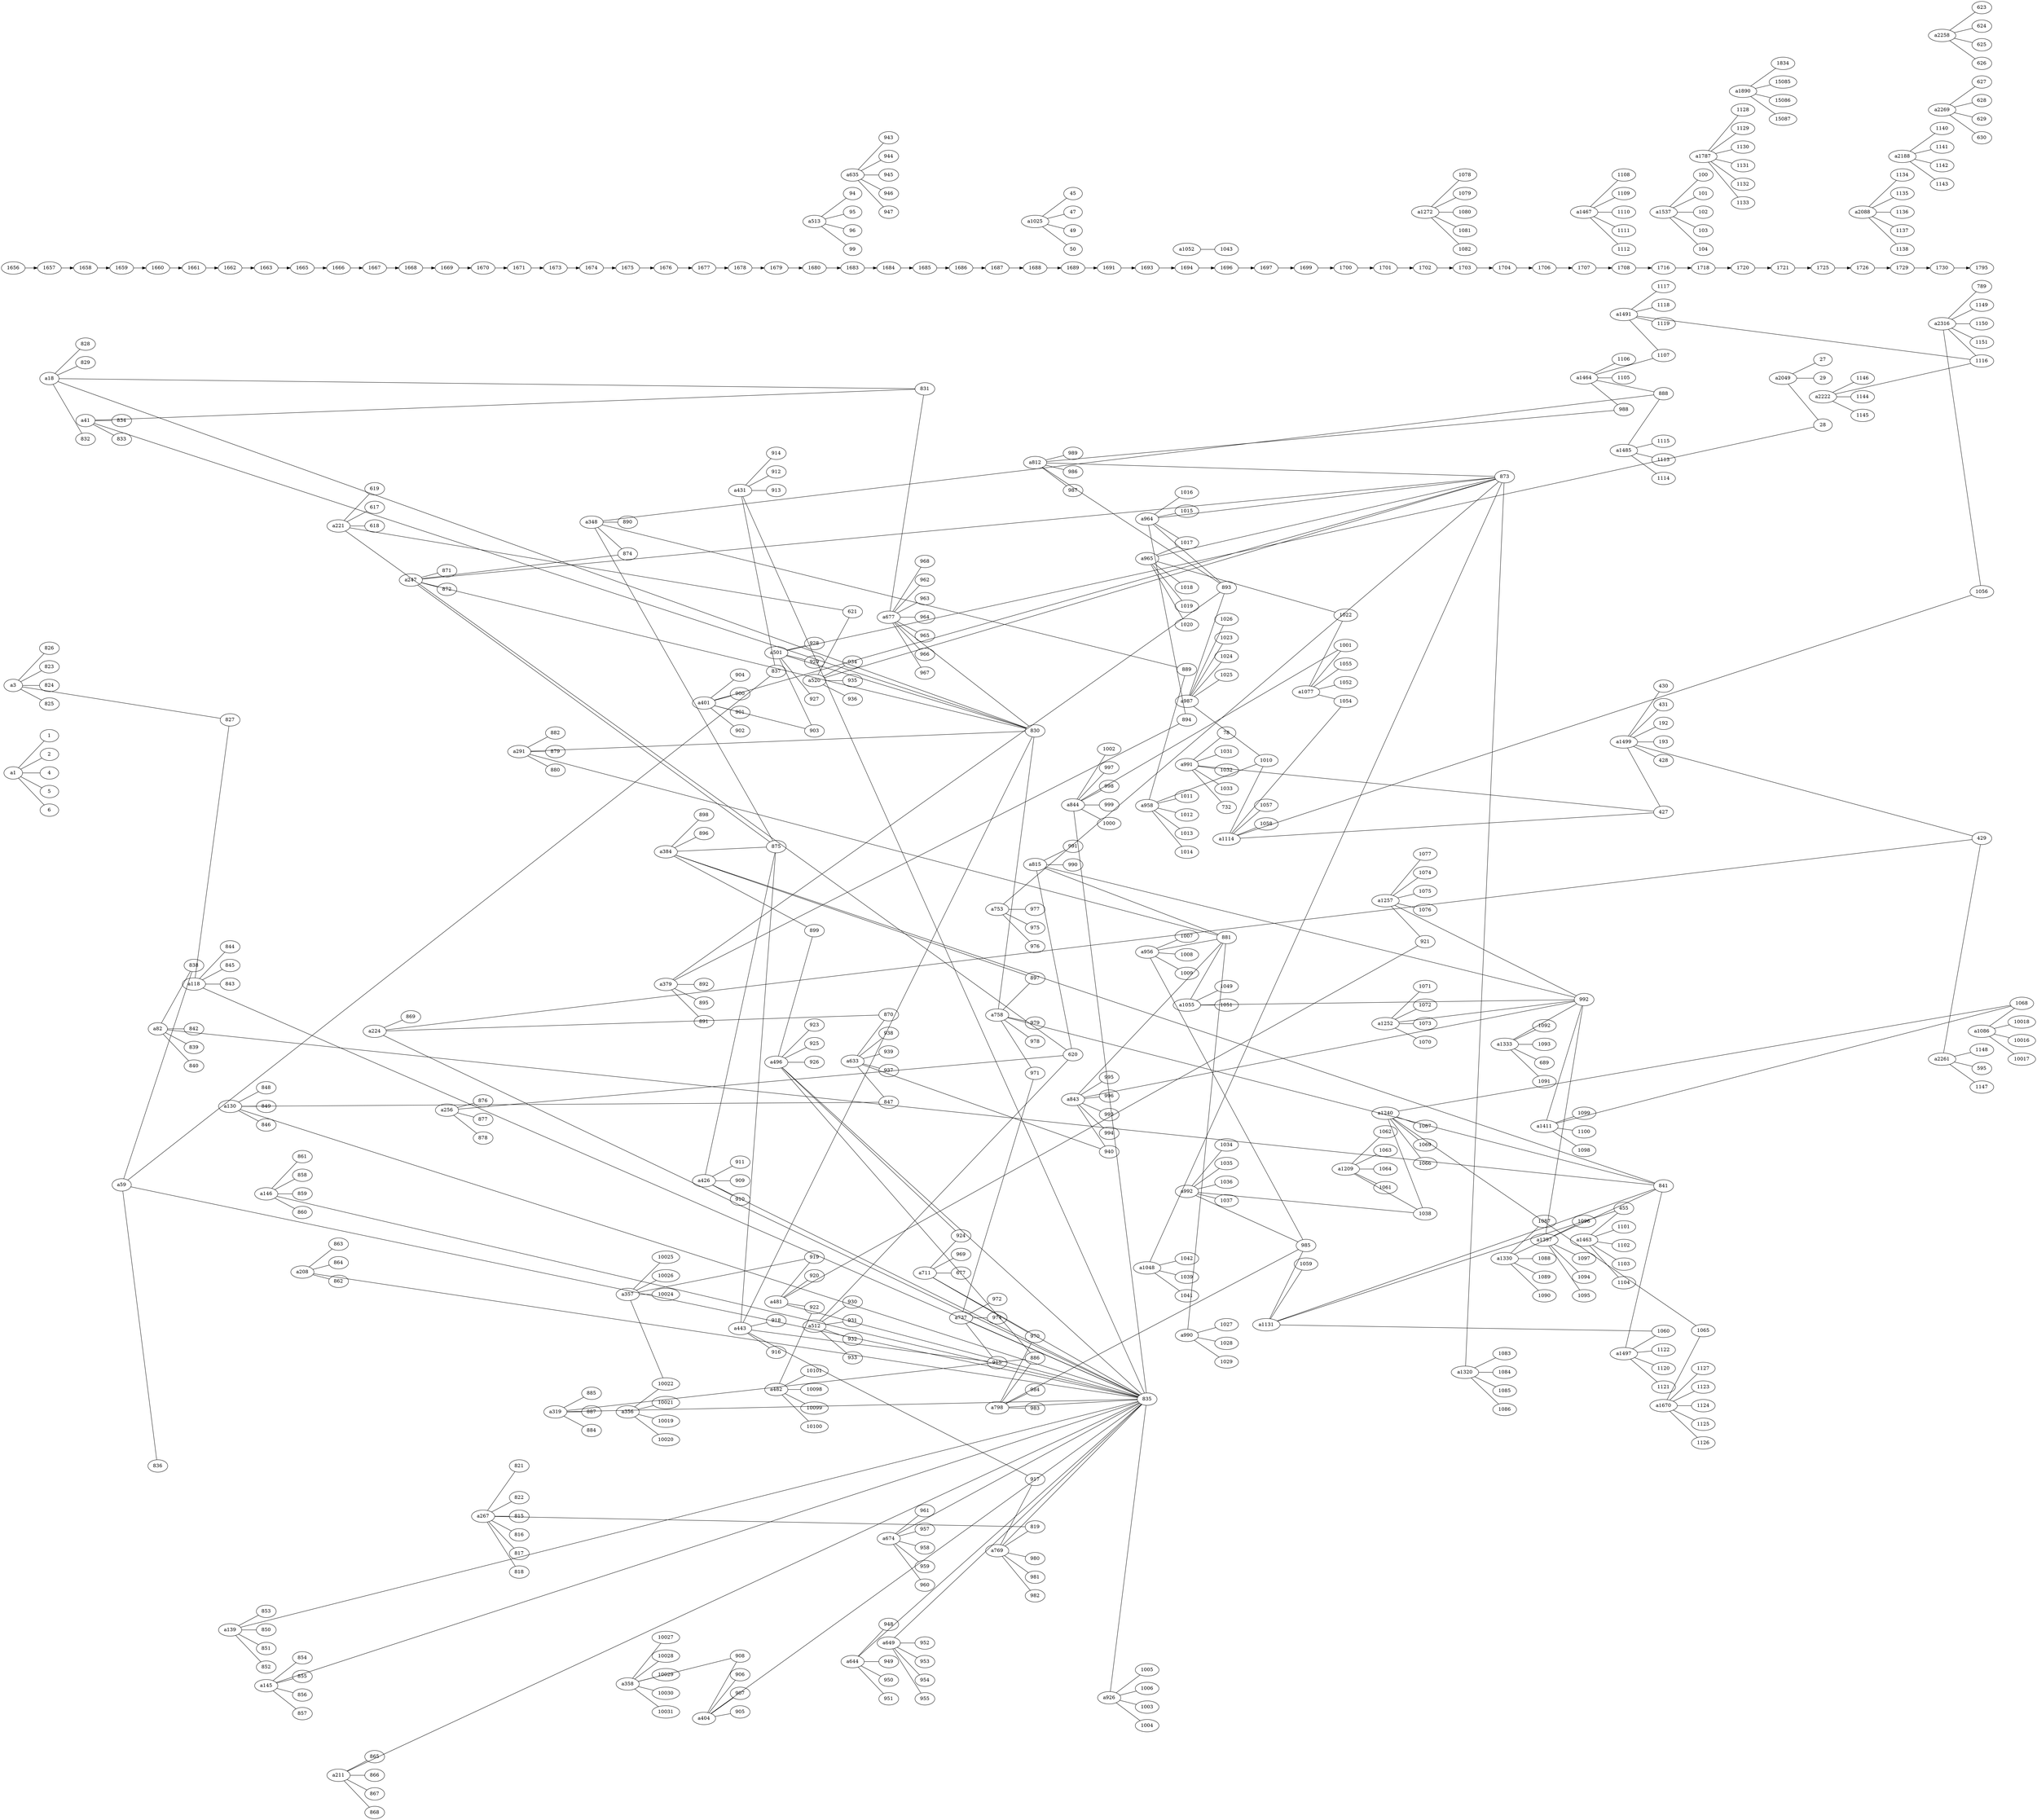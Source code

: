 digraph G {
newrank=true;
rankdir=LR;
splines=false;
1;
a1 -> 1  [dir=none];
2;
a1 -> 2  [dir=none];
4;
a1 -> 4  [dir=none];
5;
a1 -> 5  [dir=none];
6;
a1 -> 6  [dir=none];
823;
a3 -> 823  [dir=none];
824;
a3 -> 824  [dir=none];
825;
a3 -> 825  [dir=none];
826;
a3 -> 826  [dir=none];
827;
a3 -> 827  [dir=none];
subgraph  {
rank=same;
1656;
a1;
a3;
}

828;
a18 -> 828  [dir=none];
829;
a18 -> 829  [dir=none];
830;
a18 -> 830  [dir=none];
831;
a18 -> 831  [dir=none];
832;
a18 -> 832  [dir=none];
subgraph  {
rank=same;
1657;
a18;
}

833;
a41 -> 833  [dir=none];
834;
a41 -> 834  [dir=none];
831;
a41 -> 831  [dir=none];
830;
a41 -> 830  [dir=none];
subgraph  {
rank=same;
1658;
a41;
}

835;
a59 -> 835  [dir=none];
836;
a59 -> 836  [dir=none];
837;
a59 -> 837  [dir=none];
838;
a59 -> 838  [dir=none];
subgraph  {
rank=same;
1659;
a59;
}

839;
a82 -> 839  [dir=none];
840;
a82 -> 840  [dir=none];
838;
a82 -> 838  [dir=none];
841;
a82 -> 841  [dir=none];
842;
a82 -> 842  [dir=none];
subgraph  {
rank=same;
1660;
a82;
}

843;
a118 -> 843  [dir=none];
844;
a118 -> 844  [dir=none];
835;
a118 -> 835  [dir=none];
845;
a118 -> 845  [dir=none];
827;
a118 -> 827  [dir=none];
subgraph  {
rank=same;
1661;
a118;
}

850;
a139 -> 850  [dir=none];
851;
a139 -> 851  [dir=none];
835;
a139 -> 835  [dir=none];
852;
a139 -> 852  [dir=none];
853;
a139 -> 853  [dir=none];
846;
a130 -> 846  [dir=none];
847;
a130 -> 847  [dir=none];
835;
a130 -> 835  [dir=none];
848;
a130 -> 848  [dir=none];
849;
a130 -> 849  [dir=none];
subgraph  {
rank=same;
1662;
a139;
a130;
}

858;
a146 -> 858  [dir=none];
859;
a146 -> 859  [dir=none];
835;
a146 -> 835  [dir=none];
860;
a146 -> 860  [dir=none];
861;
a146 -> 861  [dir=none];
854;
a145 -> 854  [dir=none];
855;
a145 -> 855  [dir=none];
856;
a145 -> 856  [dir=none];
835;
a145 -> 835  [dir=none];
857;
a145 -> 857  [dir=none];
subgraph  {
rank=same;
1663;
a146;
a145;
}

862;
a208 -> 862  [dir=none];
863;
a208 -> 863  [dir=none];
835;
a208 -> 835  [dir=none];
864;
a208 -> 864  [dir=none];
subgraph  {
rank=same;
1665;
a208;
}

617;
a221 -> 617  [dir=none];
618;
a221 -> 618  [dir=none];
619;
a221 -> 619  [dir=none];
620;
a221 -> 620  [dir=none];
621;
a221 -> 621  [dir=none];
865;
a211 -> 865  [dir=none];
866;
a211 -> 866  [dir=none];
835;
a211 -> 835  [dir=none];
867;
a211 -> 867  [dir=none];
868;
a211 -> 868  [dir=none];
subgraph  {
rank=same;
1666;
a221;
a211;
}

429;
a224 -> 429  [dir=none];
869;
a224 -> 869  [dir=none];
835;
a224 -> 835  [dir=none];
870;
a224 -> 870  [dir=none];
subgraph  {
rank=same;
1667;
a224;
}

871;
a247 -> 871  [dir=none];
872;
a247 -> 872  [dir=none];
873;
a247 -> 873  [dir=none];
874;
a247 -> 874  [dir=none];
875;
a247 -> 875  [dir=none];
830;
a247 -> 830  [dir=none];
subgraph  {
rank=same;
1668;
a247;
}

876;
a256 -> 876  [dir=none];
877;
a256 -> 877  [dir=none];
620;
a256 -> 620  [dir=none];
878;
a256 -> 878  [dir=none];
subgraph  {
rank=same;
1669;
a256;
}

815;
a267 -> 815  [dir=none];
816;
a267 -> 816  [dir=none];
817;
a267 -> 817  [dir=none];
818;
a267 -> 818  [dir=none];
819;
a267 -> 819  [dir=none];
821;
a267 -> 821  [dir=none];
822;
a267 -> 822  [dir=none];
subgraph  {
rank=same;
1670;
a267;
}

879;
a291 -> 879  [dir=none];
880;
a291 -> 880  [dir=none];
830;
a291 -> 830  [dir=none];
881;
a291 -> 881  [dir=none];
882;
a291 -> 882  [dir=none];
subgraph  {
rank=same;
1671;
a291;
}

884;
a319 -> 884  [dir=none];
885;
a319 -> 885  [dir=none];
835;
a319 -> 835  [dir=none];
886;
a319 -> 886  [dir=none];
887;
a319 -> 887  [dir=none];
subgraph  {
rank=same;
1673;
a319;
}

888;
a348 -> 888  [dir=none];
889;
a348 -> 889  [dir=none];
875;
a348 -> 875  [dir=none];
874;
a348 -> 874  [dir=none];
890;
a348 -> 890  [dir=none];
subgraph  {
rank=same;
1674;
a348;
}

10027;
a358 -> 10027  [dir=none];
10028;
a358 -> 10028  [dir=none];
10029;
a358 -> 10029  [dir=none];
10030;
a358 -> 10030  [dir=none];
10031;
a358 -> 10031  [dir=none];
908;
a358 -> 908  [dir=none];
10024;
a357 -> 10024  [dir=none];
10025;
a357 -> 10025  [dir=none];
919;
a357 -> 919  [dir=none];
10022;
a357 -> 10022  [dir=none];
10026;
a357 -> 10026  [dir=none];
10019;
a356 -> 10019  [dir=none];
10020;
a356 -> 10020  [dir=none];
10021;
a356 -> 10021  [dir=none];
10022;
a356 -> 10022  [dir=none];
subgraph  {
rank=same;
1675;
a358;
a357;
a356;
}

891;
a379 -> 891  [dir=none];
892;
a379 -> 892  [dir=none];
893;
a379 -> 893  [dir=none];
894;
a379 -> 894  [dir=none];
895;
a379 -> 895  [dir=none];
896;
a384 -> 896  [dir=none];
897;
a384 -> 897  [dir=none];
841;
a384 -> 841  [dir=none];
898;
a384 -> 898  [dir=none];
899;
a384 -> 899  [dir=none];
875;
a384 -> 875  [dir=none];
subgraph  {
rank=same;
1676;
a379;
a384;
}

875;
a426 -> 875  [dir=none];
909;
a426 -> 909  [dir=none];
835;
a426 -> 835  [dir=none];
910;
a426 -> 910  [dir=none];
911;
a426 -> 911  [dir=none];
900;
a401 -> 900  [dir=none];
901;
a401 -> 901  [dir=none];
902;
a401 -> 902  [dir=none];
903;
a401 -> 903  [dir=none];
904;
a401 -> 904  [dir=none];
873;
a401 -> 873  [dir=none];
905;
a404 -> 905  [dir=none];
906;
a404 -> 906  [dir=none];
835;
a404 -> 835  [dir=none];
907;
a404 -> 907  [dir=none];
908;
a404 -> 908  [dir=none];
subgraph  {
rank=same;
1677;
a426;
a401;
a404;
}

915;
a443 -> 915  [dir=none];
916;
a443 -> 916  [dir=none];
830;
a443 -> 830  [dir=none];
875;
a443 -> 875  [dir=none];
917;
a443 -> 917  [dir=none];
918;
a443 -> 918  [dir=none];
912;
a431 -> 912  [dir=none];
913;
a431 -> 913  [dir=none];
835;
a431 -> 835  [dir=none];
837;
a431 -> 837  [dir=none];
914;
a431 -> 914  [dir=none];
subgraph  {
rank=same;
1678;
a443;
a431;
}

923;
a496 -> 923  [dir=none];
924;
a496 -> 924  [dir=none];
835;
a496 -> 835  [dir=none];
886;
a496 -> 886  [dir=none];
925;
a496 -> 925  [dir=none];
926;
a496 -> 926  [dir=none];
899;
a496 -> 899  [dir=none];
919;
a481 -> 919  [dir=none];
920;
a481 -> 920  [dir=none];
921;
a481 -> 921  [dir=none];
922;
a481 -> 922  [dir=none];
835;
a481 -> 835  [dir=none];
10098;
a482 -> 10098  [dir=none];
10099;
a482 -> 10099  [dir=none];
922;
a482 -> 922  [dir=none];
10100;
a482 -> 10100  [dir=none];
10101;
a482 -> 10101  [dir=none];
927;
a501 -> 927  [dir=none];
28;
a501 -> 28  [dir=none];
928;
a501 -> 928  [dir=none];
830;
a501 -> 830  [dir=none];
929;
a501 -> 929  [dir=none];
903;
a501 -> 903  [dir=none];
subgraph  {
rank=same;
1679;
a496;
a481;
a482;
a501;
}

94;
a513 -> 94  [dir=none];
95;
a513 -> 95  [dir=none];
96;
a513 -> 96  [dir=none];
99;
a513 -> 99  [dir=none];
934;
a520 -> 934  [dir=none];
935;
a520 -> 935  [dir=none];
873;
a520 -> 873  [dir=none];
621;
a520 -> 621  [dir=none];
936;
a520 -> 936  [dir=none];
930;
a512 -> 930  [dir=none];
931;
a512 -> 931  [dir=none];
620;
a512 -> 620  [dir=none];
932;
a512 -> 932  [dir=none];
933;
a512 -> 933  [dir=none];
subgraph  {
rank=same;
1680;
a513;
a520;
a512;
}

948;
a644 -> 948  [dir=none];
949;
a644 -> 949  [dir=none];
950;
a644 -> 950  [dir=none];
835;
a644 -> 835  [dir=none];
951;
a644 -> 951  [dir=none];
937;
a633 -> 937  [dir=none];
938;
a633 -> 938  [dir=none];
939;
a633 -> 939  [dir=none];
847;
a633 -> 847  [dir=none];
870;
a633 -> 870  [dir=none];
940;
a633 -> 940  [dir=none];
943;
a635 -> 943  [dir=none];
944;
a635 -> 944  [dir=none];
945;
a635 -> 945  [dir=none];
946;
a635 -> 946  [dir=none];
947;
a635 -> 947  [dir=none];
subgraph  {
rank=same;
1683;
a644;
a633;
a635;
}

957;
a674 -> 957  [dir=none];
958;
a674 -> 958  [dir=none];
959;
a674 -> 959  [dir=none];
960;
a674 -> 960  [dir=none];
835;
a674 -> 835  [dir=none];
961;
a674 -> 961  [dir=none];
962;
a677 -> 962  [dir=none];
963;
a677 -> 963  [dir=none];
964;
a677 -> 964  [dir=none];
965;
a677 -> 965  [dir=none];
831;
a677 -> 831  [dir=none];
966;
a677 -> 966  [dir=none];
967;
a677 -> 967  [dir=none];
830;
a677 -> 830  [dir=none];
968;
a677 -> 968  [dir=none];
952;
a649 -> 952  [dir=none];
953;
a649 -> 953  [dir=none];
954;
a649 -> 954  [dir=none];
955;
a649 -> 955  [dir=none];
835;
a649 -> 835  [dir=none];
subgraph  {
rank=same;
1684;
a674;
a677;
a649;
}

969;
a711 -> 969  [dir=none];
924;
a711 -> 924  [dir=none];
970;
a711 -> 970  [dir=none];
677;
a711 -> 677  [dir=none];
835;
a711 -> 835  [dir=none];
subgraph  {
rank=same;
1685;
a711;
}

971;
a737 -> 971  [dir=none];
972;
a737 -> 972  [dir=none];
835;
a737 -> 835  [dir=none];
915;
a737 -> 915  [dir=none];
974;
a737 -> 974  [dir=none];
subgraph  {
rank=same;
1686;
a737;
}

975;
a753 -> 975  [dir=none];
976;
a753 -> 976  [dir=none];
873;
a753 -> 873  [dir=none];
977;
a753 -> 977  [dir=none];
983;
a798 -> 983  [dir=none];
984;
a798 -> 984  [dir=none];
835;
a798 -> 835  [dir=none];
886;
a798 -> 886  [dir=none];
970;
a798 -> 970  [dir=none];
985;
a798 -> 985  [dir=none];
980;
a769 -> 980  [dir=none];
981;
a769 -> 981  [dir=none];
917;
a769 -> 917  [dir=none];
835;
a769 -> 835  [dir=none];
819;
a769 -> 819  [dir=none];
982;
a769 -> 982  [dir=none];
978;
a758 -> 978  [dir=none];
979;
a758 -> 979  [dir=none];
830;
a758 -> 830  [dir=none];
841;
a758 -> 841  [dir=none];
971;
a758 -> 971  [dir=none];
897;
a758 -> 897  [dir=none];
subgraph  {
rank=same;
1687;
a753;
a798;
a769;
a758;
}

990;
a815 -> 990  [dir=none];
991;
a815 -> 991  [dir=none];
992;
a815 -> 992  [dir=none];
620;
a815 -> 620  [dir=none];
881;
a815 -> 881  [dir=none];
986;
a812 -> 986  [dir=none];
987;
a812 -> 987  [dir=none];
988;
a812 -> 988  [dir=none];
873;
a812 -> 873  [dir=none];
989;
a812 -> 989  [dir=none];
893;
a812 -> 893  [dir=none];
45;
a1025 -> 45  [dir=none];
47;
a1025 -> 47  [dir=none];
49;
a1025 -> 49  [dir=none];
50;
a1025 -> 50  [dir=none];
subgraph  {
rank=same;
1688;
a815;
a812;
a1025;
}

993;
a843 -> 993  [dir=none];
994;
a843 -> 994  [dir=none];
881;
a843 -> 881  [dir=none];
940;
a843 -> 940  [dir=none];
992;
a843 -> 992  [dir=none];
995;
a843 -> 995  [dir=none];
996;
a843 -> 996  [dir=none];
997;
a844 -> 997  [dir=none];
998;
a844 -> 998  [dir=none];
835;
a844 -> 835  [dir=none];
999;
a844 -> 999  [dir=none];
1000;
a844 -> 1000  [dir=none];
1001;
a844 -> 1001  [dir=none];
1002;
a844 -> 1002  [dir=none];
subgraph  {
rank=same;
1689;
a843;
a844;
}

1003;
a926 -> 1003  [dir=none];
1004;
a926 -> 1004  [dir=none];
835;
a926 -> 835  [dir=none];
1005;
a926 -> 1005  [dir=none];
1006;
a926 -> 1006  [dir=none];
subgraph  {
rank=same;
1691;
a926;
}

1015;
a964 -> 1015  [dir=none];
1016;
a964 -> 1016  [dir=none];
893;
a964 -> 893  [dir=none];
894;
a964 -> 894  [dir=none];
873;
a964 -> 873  [dir=none];
1017;
a964 -> 1017  [dir=none];
1039;
a1048 -> 1039  [dir=none];
1041;
a1048 -> 1041  [dir=none];
873;
a1048 -> 873  [dir=none];
1042;
a1048 -> 1042  [dir=none];
1010;
a958 -> 1010  [dir=none];
1011;
a958 -> 1011  [dir=none];
1012;
a958 -> 1012  [dir=none];
889;
a958 -> 889  [dir=none];
1013;
a958 -> 1013  [dir=none];
1014;
a958 -> 1014  [dir=none];
1007;
a956 -> 1007  [dir=none];
1008;
a956 -> 1008  [dir=none];
985;
a956 -> 985  [dir=none];
1009;
a956 -> 1009  [dir=none];
881;
a956 -> 881  [dir=none];
1018;
a965 -> 1018  [dir=none];
1019;
a965 -> 1019  [dir=none];
1020;
a965 -> 1020  [dir=none];
873;
a965 -> 873  [dir=none];
1017;
a965 -> 1017  [dir=none];
1022;
a965 -> 1022  [dir=none];
subgraph  {
rank=same;
1693;
a964;
a1048;
a958;
a956;
a965;
}

1034;
a992 -> 1034  [dir=none];
1035;
a992 -> 1035  [dir=none];
985;
a992 -> 985  [dir=none];
1036;
a992 -> 1036  [dir=none];
1037;
a992 -> 1037  [dir=none];
1038;
a992 -> 1038  [dir=none];
1049;
a1055 -> 1049  [dir=none];
1051;
a1055 -> 1051  [dir=none];
992;
a1055 -> 992  [dir=none];
881;
a1055 -> 881  [dir=none];
1027;
a990 -> 1027  [dir=none];
1028;
a990 -> 1028  [dir=none];
881;
a990 -> 881  [dir=none];
1029;
a990 -> 1029  [dir=none];
1043;
a1052 -> 1043  [dir=none];
1023;
a987 -> 1023  [dir=none];
1024;
a987 -> 1024  [dir=none];
893;
a987 -> 893  [dir=none];
1025;
a987 -> 1025  [dir=none];
1010;
a987 -> 1010  [dir=none];
1026;
a987 -> 1026  [dir=none];
732;
a991 -> 732  [dir=none];
78;
a991 -> 78  [dir=none];
1031;
a991 -> 1031  [dir=none];
1032;
a991 -> 1032  [dir=none];
1033;
a991 -> 1033  [dir=none];
427;
a991 -> 427  [dir=none];
subgraph  {
rank=same;
1694;
a992;
a1055;
a990;
a1052;
a987;
a991;
}

1052;
a1077 -> 1052  [dir=none];
1022;
a1077 -> 1022  [dir=none];
1001;
a1077 -> 1001  [dir=none];
1054;
a1077 -> 1054  [dir=none];
1055;
a1077 -> 1055  [dir=none];
subgraph  {
rank=same;
1699;
a1077;
}

10016;
a1086 -> 10016  [dir=none];
10017;
a1086 -> 10017  [dir=none];
10018;
a1086 -> 10018  [dir=none];
1068;
a1086 -> 1068  [dir=none];
subgraph  {
rank=same;
1795;
a1086;
}

1056;
a1114 -> 1056  [dir=none];
1057;
a1114 -> 1057  [dir=none];
427;
a1114 -> 427  [dir=none];
1058;
a1114 -> 1058  [dir=none];
1010;
a1114 -> 1010  [dir=none];
1054;
a1114 -> 1054  [dir=none];
subgraph  {
rank=same;
1696;
a1114;
}

841;
a1131 -> 841  [dir=none];
1059;
a1131 -> 1059  [dir=none];
455;
a1131 -> 455  [dir=none];
985;
a1131 -> 985  [dir=none];
1060;
a1131 -> 1060  [dir=none];
subgraph  {
rank=same;
1697;
a1131;
}

1061;
a1209 -> 1061  [dir=none];
1038;
a1209 -> 1038  [dir=none];
1062;
a1209 -> 1062  [dir=none];
1063;
a1209 -> 1063  [dir=none];
1064;
a1209 -> 1064  [dir=none];
subgraph  {
rank=same;
1700;
a1209;
}

1074;
a1257 -> 1074  [dir=none];
1075;
a1257 -> 1075  [dir=none];
921;
a1257 -> 921  [dir=none];
992;
a1257 -> 992  [dir=none];
1076;
a1257 -> 1076  [dir=none];
1077;
a1257 -> 1077  [dir=none];
1070;
a1252 -> 1070  [dir=none];
1071;
a1252 -> 1071  [dir=none];
992;
a1252 -> 992  [dir=none];
1072;
a1252 -> 1072  [dir=none];
1073;
a1252 -> 1073  [dir=none];
1065;
a1240 -> 1065  [dir=none];
1066;
a1240 -> 1066  [dir=none];
1067;
a1240 -> 1067  [dir=none];
1068;
a1240 -> 1068  [dir=none];
1069;
a1240 -> 1069  [dir=none];
1038;
a1240 -> 1038  [dir=none];
subgraph  {
rank=same;
1701;
a1257;
a1252;
a1240;
}

1078;
a1272 -> 1078  [dir=none];
1079;
a1272 -> 1079  [dir=none];
1080;
a1272 -> 1080  [dir=none];
1081;
a1272 -> 1081  [dir=none];
1082;
a1272 -> 1082  [dir=none];
subgraph  {
rank=same;
1702;
a1272;
}

1083;
a1320 -> 1083  [dir=none];
1084;
a1320 -> 1084  [dir=none];
873;
a1320 -> 873  [dir=none];
1085;
a1320 -> 1085  [dir=none];
1086;
a1320 -> 1086  [dir=none];
subgraph  {
rank=same;
1703;
a1320;
}

689;
a1333 -> 689  [dir=none];
1091;
a1333 -> 1091  [dir=none];
992;
a1333 -> 992  [dir=none];
1092;
a1333 -> 1092  [dir=none];
1093;
a1333 -> 1093  [dir=none];
1087;
a1330 -> 1087  [dir=none];
1088;
a1330 -> 1088  [dir=none];
1089;
a1330 -> 1089  [dir=none];
841;
a1330 -> 841  [dir=none];
1090;
a1330 -> 1090  [dir=none];
subgraph  {
rank=same;
1704;
a1333;
a1330;
}

992;
a1411 -> 992  [dir=none];
1098;
a1411 -> 1098  [dir=none];
1099;
a1411 -> 1099  [dir=none];
1068;
a1411 -> 1068  [dir=none];
1100;
a1411 -> 1100  [dir=none];
1094;
a1397 -> 1094  [dir=none];
1095;
a1397 -> 1095  [dir=none];
992;
a1397 -> 992  [dir=none];
1096;
a1397 -> 1096  [dir=none];
1097;
a1397 -> 1097  [dir=none];
subgraph  {
rank=same;
1706;
a1411;
a1397;
}

1108;
a1467 -> 1108  [dir=none];
1109;
a1467 -> 1109  [dir=none];
1110;
a1467 -> 1110  [dir=none];
1111;
a1467 -> 1111  [dir=none];
1112;
a1467 -> 1112  [dir=none];
1105;
a1464 -> 1105  [dir=none];
1106;
a1464 -> 1106  [dir=none];
888;
a1464 -> 888  [dir=none];
1107;
a1464 -> 1107  [dir=none];
988;
a1464 -> 988  [dir=none];
1101;
a1463 -> 1101  [dir=none];
1102;
a1463 -> 1102  [dir=none];
1103;
a1463 -> 1103  [dir=none];
1104;
a1463 -> 1104  [dir=none];
455;
a1463 -> 455  [dir=none];
subgraph  {
rank=same;
1707;
a1467;
a1464;
a1463;
}

1120;
a1497 -> 1120  [dir=none];
1121;
a1497 -> 1121  [dir=none];
1060;
a1497 -> 1060  [dir=none];
841;
a1497 -> 841  [dir=none];
1122;
a1497 -> 1122  [dir=none];
1113;
a1485 -> 1113  [dir=none];
1114;
a1485 -> 1114  [dir=none];
888;
a1485 -> 888  [dir=none];
1115;
a1485 -> 1115  [dir=none];
192;
a1499 -> 192  [dir=none];
193;
a1499 -> 193  [dir=none];
427;
a1499 -> 427  [dir=none];
428;
a1499 -> 428  [dir=none];
429;
a1499 -> 429  [dir=none];
430;
a1499 -> 430  [dir=none];
431;
a1499 -> 431  [dir=none];
1116;
a1491 -> 1116  [dir=none];
1117;
a1491 -> 1117  [dir=none];
1118;
a1491 -> 1118  [dir=none];
1107;
a1491 -> 1107  [dir=none];
1119;
a1491 -> 1119  [dir=none];
subgraph  {
rank=same;
1708;
a1497;
a1485;
a1499;
a1491;
}

1123;
a1670 -> 1123  [dir=none];
1124;
a1670 -> 1124  [dir=none];
1125;
a1670 -> 1125  [dir=none];
1126;
a1670 -> 1126  [dir=none];
1065;
a1670 -> 1065  [dir=none];
1127;
a1670 -> 1127  [dir=none];
100;
a1537 -> 100  [dir=none];
101;
a1537 -> 101  [dir=none];
102;
a1537 -> 102  [dir=none];
103;
a1537 -> 103  [dir=none];
104;
a1537 -> 104  [dir=none];
subgraph  {
rank=same;
1716;
a1670;
a1537;
}

1128;
a1787 -> 1128  [dir=none];
1129;
a1787 -> 1129  [dir=none];
1130;
a1787 -> 1130  [dir=none];
1131;
a1787 -> 1131  [dir=none];
1132;
a1787 -> 1132  [dir=none];
1133;
a1787 -> 1133  [dir=none];
subgraph  {
rank=same;
1718;
a1787;
}

1834;
a1890 -> 1834  [dir=none];
15085;
a1890 -> 15085  [dir=none];
15086;
a1890 -> 15086  [dir=none];
15087;
a1890 -> 15087  [dir=none];
subgraph  {
rank=same;
1720;
a1890;
}

27;
a2049 -> 27  [dir=none];
28;
a2049 -> 28  [dir=none];
29;
a2049 -> 29  [dir=none];
subgraph  {
rank=same;
1721;
a2049;
}

1134;
a2088 -> 1134  [dir=none];
1135;
a2088 -> 1135  [dir=none];
1136;
a2088 -> 1136  [dir=none];
1137;
a2088 -> 1137  [dir=none];
1138;
a2088 -> 1138  [dir=none];
subgraph  {
rank=same;
1726;
a2088;
}

1140;
a2188 -> 1140  [dir=none];
1141;
a2188 -> 1141  [dir=none];
1142;
a2188 -> 1142  [dir=none];
1143;
a2188 -> 1143  [dir=none];
subgraph  {
rank=same;
1729;
a2188;
}

1144;
a2222 -> 1144  [dir=none];
1145;
a2222 -> 1145  [dir=none];
1116;
a2222 -> 1116  [dir=none];
1146;
a2222 -> 1146  [dir=none];
subgraph  {
rank=same;
1725;
a2222;
}

627;
a2269 -> 627  [dir=none];
628;
a2269 -> 628  [dir=none];
629;
a2269 -> 629  [dir=none];
630;
a2269 -> 630  [dir=none];
623;
a2258 -> 623  [dir=none];
624;
a2258 -> 624  [dir=none];
625;
a2258 -> 625  [dir=none];
626;
a2258 -> 626  [dir=none];
595;
a2261 -> 595  [dir=none];
1147;
a2261 -> 1147  [dir=none];
1148;
a2261 -> 1148  [dir=none];
429;
a2261 -> 429  [dir=none];
1149;
a2316 -> 1149  [dir=none];
1150;
a2316 -> 1150  [dir=none];
1116;
a2316 -> 1116  [dir=none];
1151;
a2316 -> 1151  [dir=none];
1056;
a2316 -> 1056  [dir=none];
789;
a2316 -> 789  [dir=none];
subgraph  {
rank=same;
1730;
a2269;
a2258;
a2261;
a2316;
}

1656 -> 1657;
1657 -> 1658;
1658 -> 1659;
1659 -> 1660;
1660 -> 1661;
1661 -> 1662;
1662 -> 1663;
1663 -> 1665;
1665 -> 1666;
1666 -> 1667;
1667 -> 1668;
1668 -> 1669;
1669 -> 1670;
1670 -> 1671;
1671 -> 1673;
1673 -> 1674;
1674 -> 1675;
1675 -> 1676;
1676 -> 1677;
1677 -> 1678;
1678 -> 1679;
1679 -> 1680;
1680 -> 1683;
1683 -> 1684;
1684 -> 1685;
1685 -> 1686;
1686 -> 1687;
1687 -> 1688;
1688 -> 1689;
1689 -> 1691;
1691 -> 1693;
1693 -> 1694;
1694 -> 1696;
1696 -> 1697;
1697 -> 1699;
1699 -> 1700;
1700 -> 1701;
1701 -> 1702;
1702 -> 1703;
1703 -> 1704;
1704 -> 1706;
1706 -> 1707;
1707 -> 1708;
1708 -> 1716;
1716 -> 1718;
1718 -> 1720;
1720 -> 1721;
1721 -> 1725;
1725 -> 1726;
1726 -> 1729;
1729 -> 1730;
1730 -> 1795;
}
